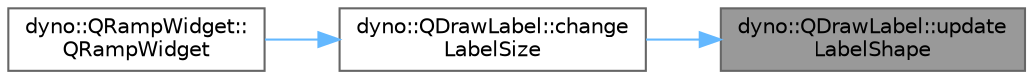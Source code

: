 digraph "dyno::QDrawLabel::updateLabelShape"
{
 // LATEX_PDF_SIZE
  bgcolor="transparent";
  edge [fontname=Helvetica,fontsize=10,labelfontname=Helvetica,labelfontsize=10];
  node [fontname=Helvetica,fontsize=10,shape=box,height=0.2,width=0.4];
  rankdir="RL";
  Node1 [id="Node000001",label="dyno::QDrawLabel::update\lLabelShape",height=0.2,width=0.4,color="gray40", fillcolor="grey60", style="filled", fontcolor="black",tooltip=" "];
  Node1 -> Node2 [id="edge1_Node000001_Node000002",dir="back",color="steelblue1",style="solid",tooltip=" "];
  Node2 [id="Node000002",label="dyno::QDrawLabel::change\lLabelSize",height=0.2,width=0.4,color="grey40", fillcolor="white", style="filled",URL="$classdyno_1_1_q_draw_label.html#a938a9e49bf7c61116423d9d73aedfc5d",tooltip=" "];
  Node2 -> Node3 [id="edge2_Node000002_Node000003",dir="back",color="steelblue1",style="solid",tooltip=" "];
  Node3 [id="Node000003",label="dyno::QRampWidget::\lQRampWidget",height=0.2,width=0.4,color="grey40", fillcolor="white", style="filled",URL="$classdyno_1_1_q_ramp_widget.html#a2d99716dc72c464d5d557373d500a32e",tooltip=" "];
}
